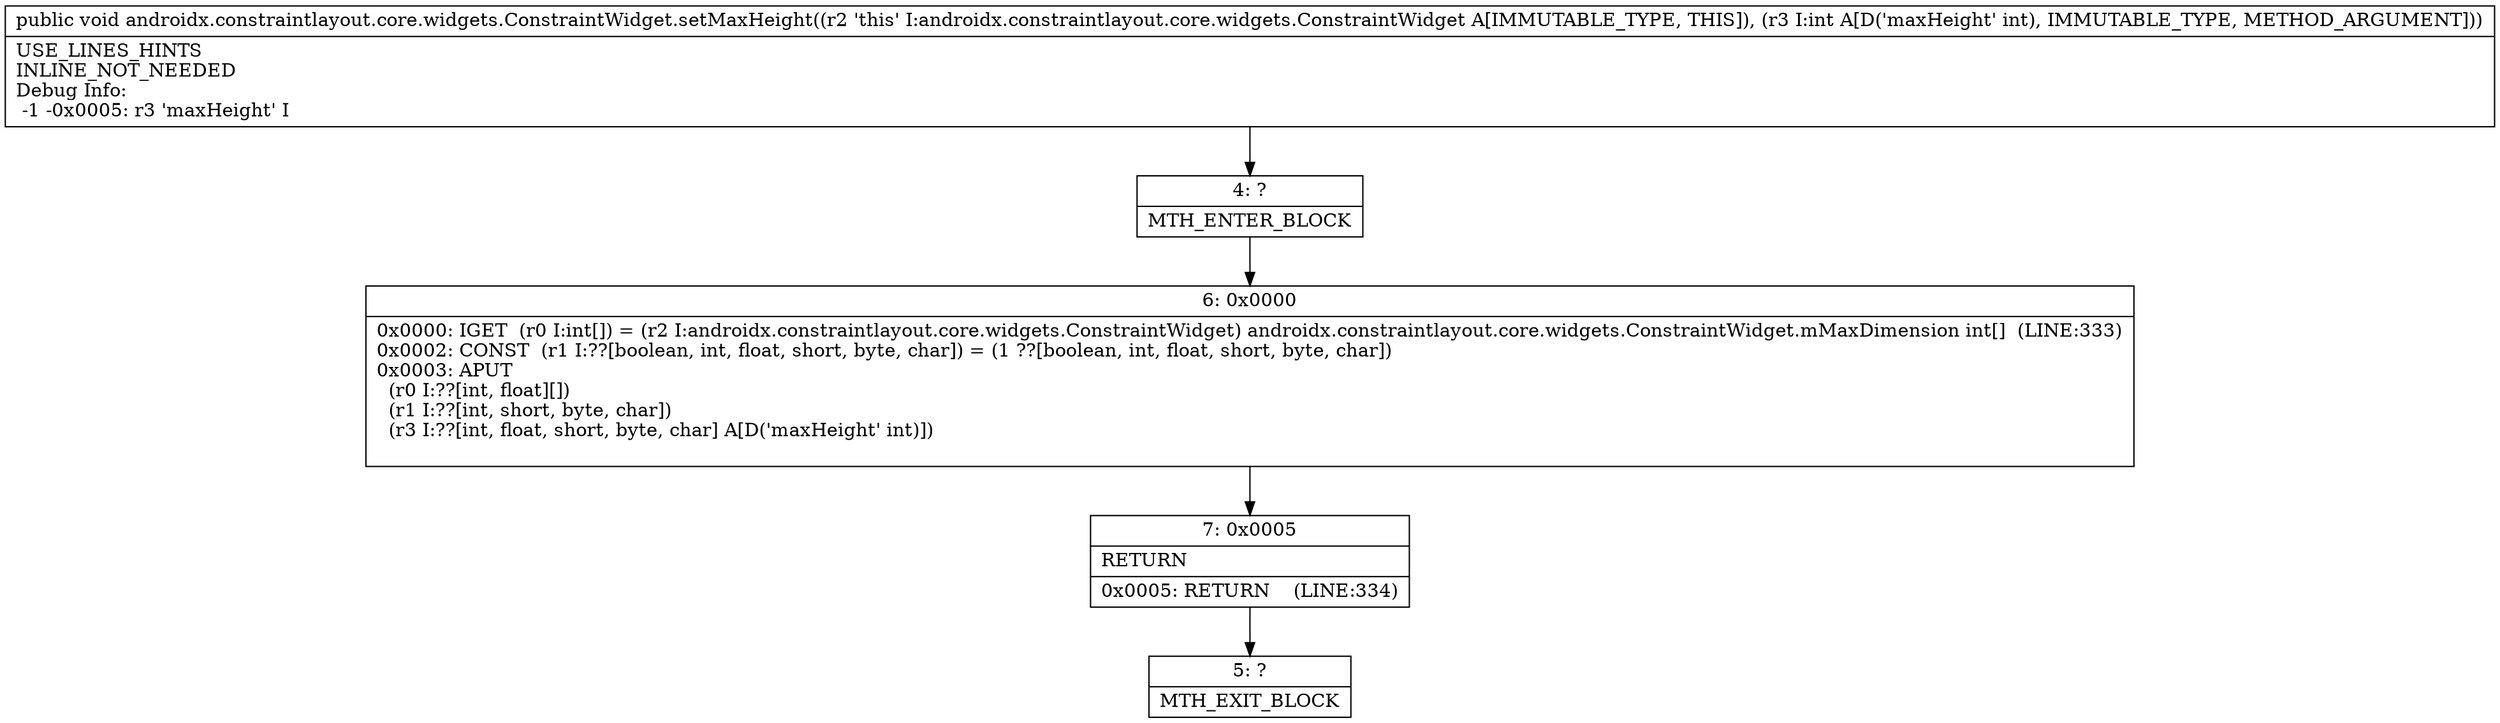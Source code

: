 digraph "CFG forandroidx.constraintlayout.core.widgets.ConstraintWidget.setMaxHeight(I)V" {
Node_4 [shape=record,label="{4\:\ ?|MTH_ENTER_BLOCK\l}"];
Node_6 [shape=record,label="{6\:\ 0x0000|0x0000: IGET  (r0 I:int[]) = (r2 I:androidx.constraintlayout.core.widgets.ConstraintWidget) androidx.constraintlayout.core.widgets.ConstraintWidget.mMaxDimension int[]  (LINE:333)\l0x0002: CONST  (r1 I:??[boolean, int, float, short, byte, char]) = (1 ??[boolean, int, float, short, byte, char]) \l0x0003: APUT  \l  (r0 I:??[int, float][])\l  (r1 I:??[int, short, byte, char])\l  (r3 I:??[int, float, short, byte, char] A[D('maxHeight' int)])\l \l}"];
Node_7 [shape=record,label="{7\:\ 0x0005|RETURN\l|0x0005: RETURN    (LINE:334)\l}"];
Node_5 [shape=record,label="{5\:\ ?|MTH_EXIT_BLOCK\l}"];
MethodNode[shape=record,label="{public void androidx.constraintlayout.core.widgets.ConstraintWidget.setMaxHeight((r2 'this' I:androidx.constraintlayout.core.widgets.ConstraintWidget A[IMMUTABLE_TYPE, THIS]), (r3 I:int A[D('maxHeight' int), IMMUTABLE_TYPE, METHOD_ARGUMENT]))  | USE_LINES_HINTS\lINLINE_NOT_NEEDED\lDebug Info:\l  \-1 \-0x0005: r3 'maxHeight' I\l}"];
MethodNode -> Node_4;Node_4 -> Node_6;
Node_6 -> Node_7;
Node_7 -> Node_5;
}


